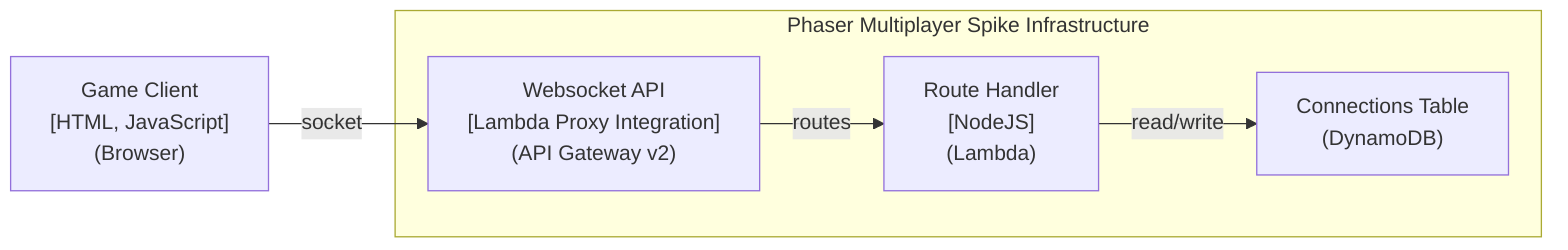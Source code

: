 graph LR
  GC["Game Client<br/>[HTML, JavaScript]<br/>(Browser)"]
  subgraph "Phaser Multiplayer Spike Infrastructure"
    WA["Websocket API<br/>[Lambda Proxy Integration]<br/>(API Gateway v2)"]
    RH["Route Handler<br/>[NodeJS]<br/>(Lambda)"]
    CT["Connections Table<br/>(DynamoDB)"]
  end
  GC --socket--> WA --routes--> RH --read/write--> CT